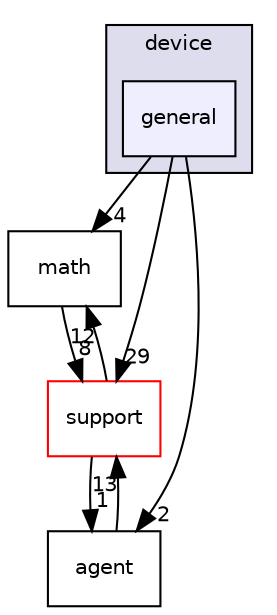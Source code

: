 digraph "general" {
  compound=true
  node [ fontsize="10", fontname="Helvetica"];
  edge [ labelfontsize="10", labelfontname="Helvetica"];
  subgraph clusterdir_89e1dd23c9798627a4fa5c93437cdf71 {
    graph [ bgcolor="#ddddee", pencolor="black", label="device" fontname="Helvetica", fontsize="10", URL="dir_89e1dd23c9798627a4fa5c93437cdf71.html"]
  dir_184c0b8cd06f2340f9d0a23a16cabf8e [shape=box, label="general", style="filled", fillcolor="#eeeeff", pencolor="black", URL="dir_184c0b8cd06f2340f9d0a23a16cabf8e.html"];
  }
  dir_9a8b31d1dfb38e26822c551fe4043c03 [shape=box label="math" URL="dir_9a8b31d1dfb38e26822c551fe4043c03.html"];
  dir_566a3ff4a5a303bab03e0e4ba38c8a31 [shape=box label="support" fillcolor="white" style="filled" color="red" URL="dir_566a3ff4a5a303bab03e0e4ba38c8a31.html"];
  dir_739af9132a68080d8ad3f48982bb0ae5 [shape=box label="agent" URL="dir_739af9132a68080d8ad3f48982bb0ae5.html"];
  dir_184c0b8cd06f2340f9d0a23a16cabf8e->dir_9a8b31d1dfb38e26822c551fe4043c03 [headlabel="4", labeldistance=1.5 headhref="dir_000002_000035.html"];
  dir_184c0b8cd06f2340f9d0a23a16cabf8e->dir_566a3ff4a5a303bab03e0e4ba38c8a31 [headlabel="29", labeldistance=1.5 headhref="dir_000002_000033.html"];
  dir_184c0b8cd06f2340f9d0a23a16cabf8e->dir_739af9132a68080d8ad3f48982bb0ae5 [headlabel="2", labeldistance=1.5 headhref="dir_000002_000023.html"];
  dir_9a8b31d1dfb38e26822c551fe4043c03->dir_566a3ff4a5a303bab03e0e4ba38c8a31 [headlabel="8", labeldistance=1.5 headhref="dir_000035_000033.html"];
  dir_566a3ff4a5a303bab03e0e4ba38c8a31->dir_9a8b31d1dfb38e26822c551fe4043c03 [headlabel="12", labeldistance=1.5 headhref="dir_000033_000035.html"];
  dir_566a3ff4a5a303bab03e0e4ba38c8a31->dir_739af9132a68080d8ad3f48982bb0ae5 [headlabel="1", labeldistance=1.5 headhref="dir_000033_000023.html"];
  dir_739af9132a68080d8ad3f48982bb0ae5->dir_566a3ff4a5a303bab03e0e4ba38c8a31 [headlabel="13", labeldistance=1.5 headhref="dir_000023_000033.html"];
}
